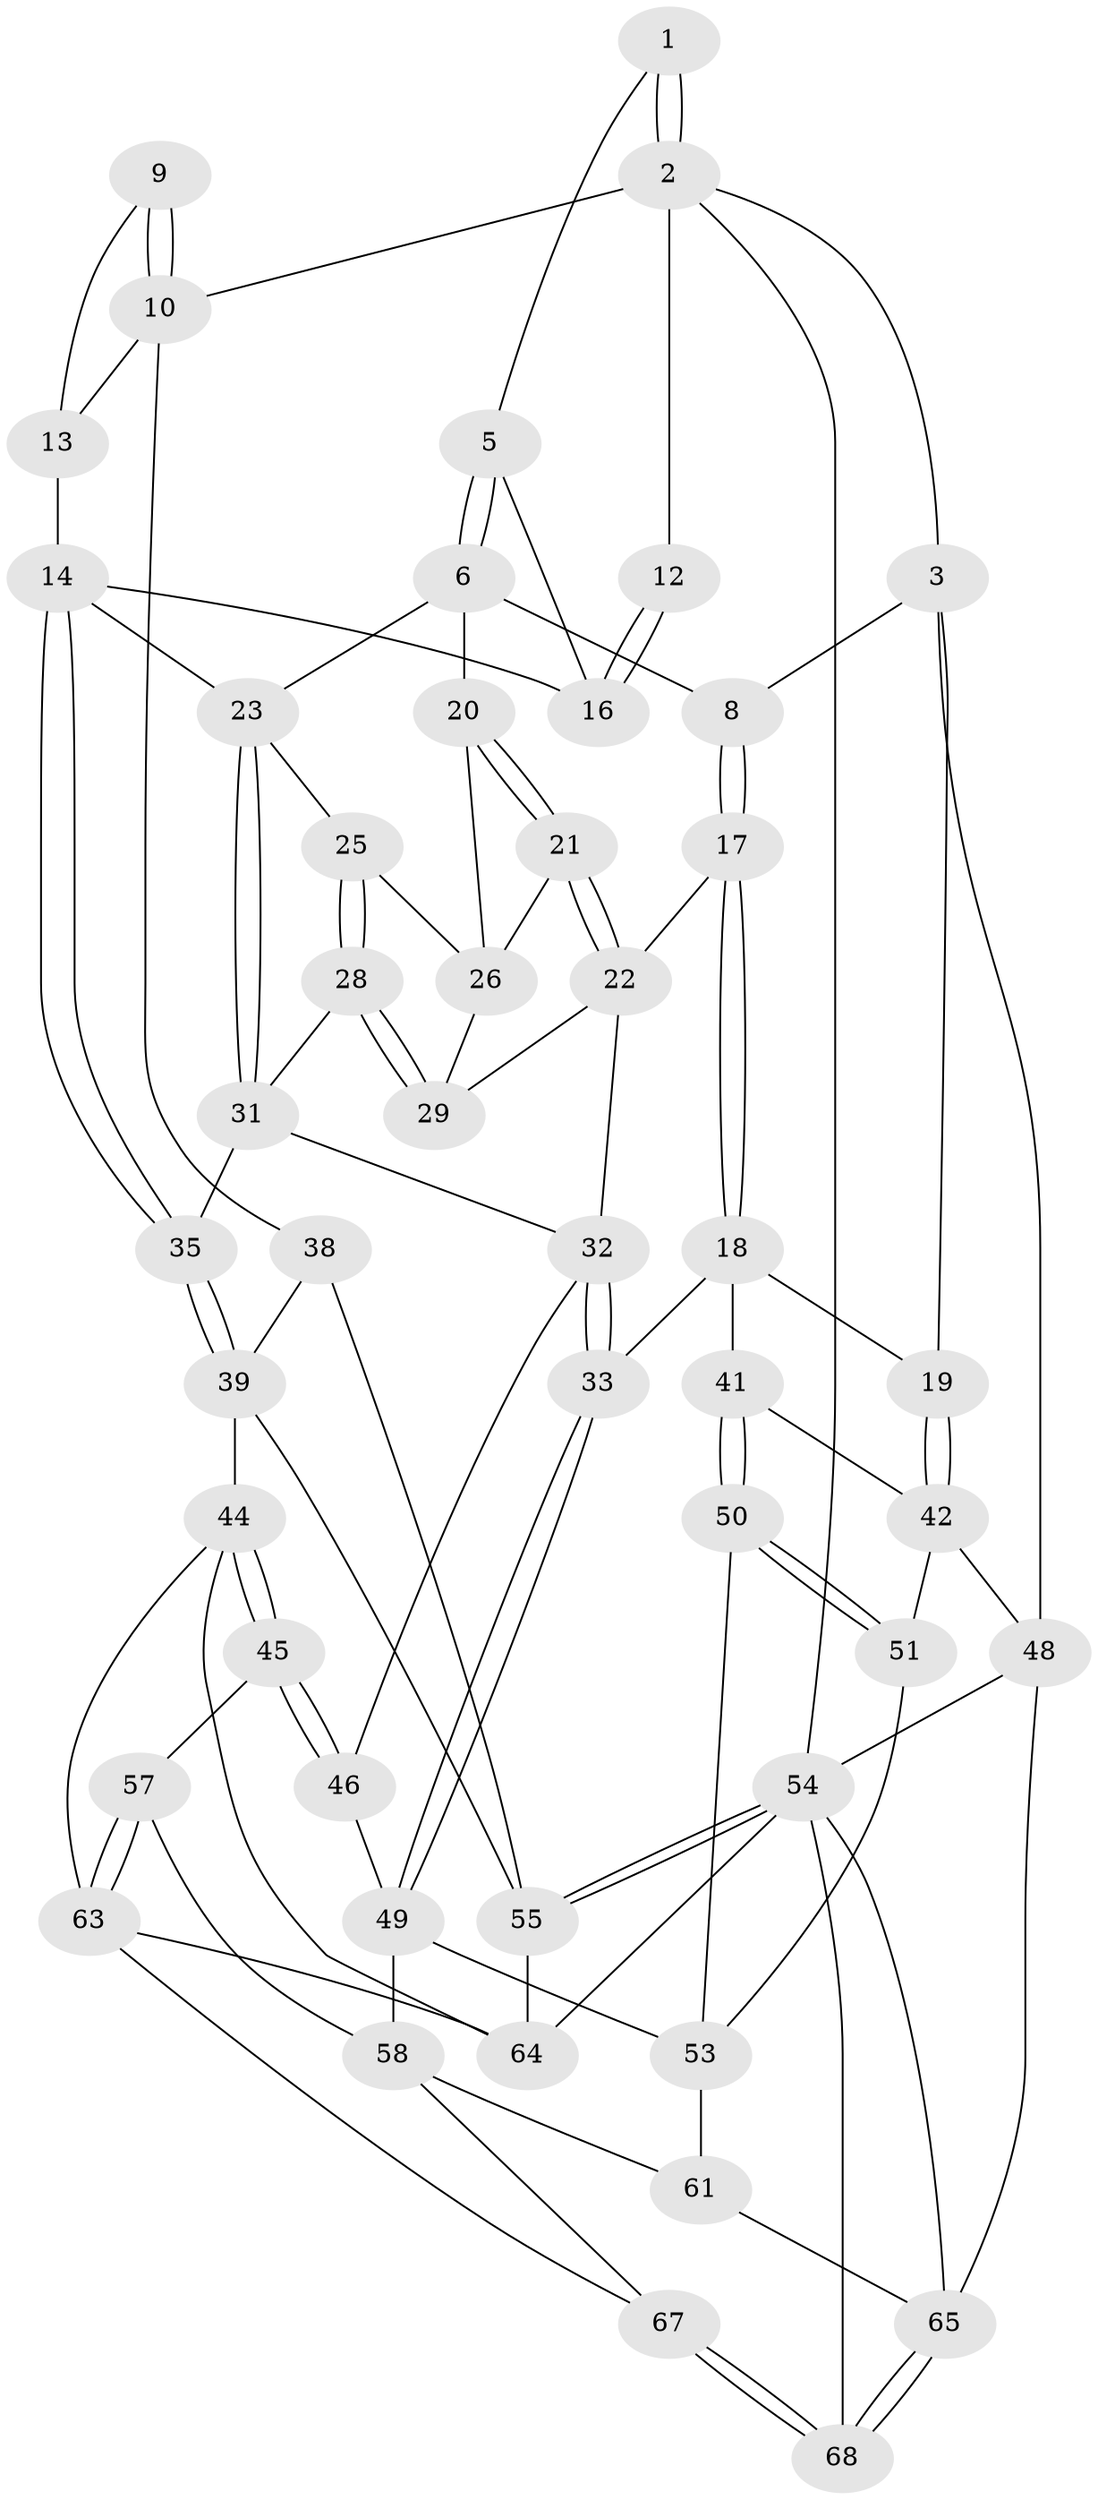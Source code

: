 // Generated by graph-tools (version 1.1) at 2025/24/03/03/25 07:24:39]
// undirected, 49 vertices, 109 edges
graph export_dot {
graph [start="1"]
  node [color=gray90,style=filled];
  1 [pos="+0.7223769522025957+0"];
  2 [pos="+1+0",super="+11"];
  3 [pos="+0+0",super="+4"];
  5 [pos="+0.7359662967289585+0.03789880310652089"];
  6 [pos="+0.5574088062439655+0.10592577451591575",super="+7"];
  8 [pos="+0.3802463918405867+0"];
  9 [pos="+0.8236742243759314+0.07365876112814333"];
  10 [pos="+1+0.16425358631362647",super="+37"];
  12 [pos="+0.8106273328629704+0.06577854672307872"];
  13 [pos="+0.87361017549825+0.267719065892068"];
  14 [pos="+0.8272642544294779+0.2696931226062343",super="+15"];
  16 [pos="+0.7408511583236833+0.045143339104966734"];
  17 [pos="+0.20559485389992754+0.19128583215010522"];
  18 [pos="+0.17782763809878263+0.2044945770094833",super="+34"];
  19 [pos="+0+0.08902075816863443"];
  20 [pos="+0.39735643345880844+0.13801310285725726"];
  21 [pos="+0.32826524489631825+0.21094140667675745"];
  22 [pos="+0.3124302394539331+0.21847007303274166",super="+30"];
  23 [pos="+0.6127691530077275+0.25243255397961206",super="+24"];
  25 [pos="+0.49755077703587264+0.19988104002952503"];
  26 [pos="+0.4473430529123801+0.20029694896043185",super="+27"];
  28 [pos="+0.4548398831705066+0.3248899814476653"];
  29 [pos="+0.4200644820640137+0.3422291163643611"];
  31 [pos="+0.6035493452797087+0.28928794306663197",super="+36"];
  32 [pos="+0.37975562572563865+0.4130062513542196",super="+40"];
  33 [pos="+0.34334139363827765+0.4480849913661731"];
  35 [pos="+0.7321832946783544+0.41528039350390594"];
  38 [pos="+1+0.440341869945048"];
  39 [pos="+0.7329854026849636+0.41637754426108764",super="+43"];
  41 [pos="+0.20695629838770183+0.43673534286180277"];
  42 [pos="+0+0.25545230264749763",super="+47"];
  44 [pos="+0.7403983247544343+0.680787413366429",super="+62"];
  45 [pos="+0.6864719577199726+0.6766938361265854"];
  46 [pos="+0.5893026974246376+0.5732991646348872"];
  48 [pos="+0+0.7061220330251803"];
  49 [pos="+0.3874117053806343+0.5930480527294274",super="+52"];
  50 [pos="+0.19280472566810095+0.4539933909319202"];
  51 [pos="+0+0.6572046281905295"];
  53 [pos="+0.21065302359188687+0.6705963809246027",super="+59"];
  54 [pos="+1+1",super="+71"];
  55 [pos="+1+0.6909075753490763",super="+56"];
  57 [pos="+0.5953715126401039+0.7460372314266811"];
  58 [pos="+0.423366052209776+0.7840737133011153",super="+60"];
  61 [pos="+0.20159235670330874+0.7942124275134745"];
  63 [pos="+0.628423200868055+1",super="+69"];
  64 [pos="+0.8647386035451733+0.9021341797905659",super="+70"];
  65 [pos="+0.16706023349465518+0.8373432865029385",super="+66"];
  67 [pos="+0.39001931341985474+1"];
  68 [pos="+0.2698757395484325+1"];
  1 -- 2;
  1 -- 2;
  1 -- 5;
  2 -- 3;
  2 -- 54;
  2 -- 10;
  2 -- 12;
  3 -- 19;
  3 -- 48;
  3 -- 8;
  5 -- 6;
  5 -- 6;
  5 -- 16;
  6 -- 23;
  6 -- 8;
  6 -- 20;
  8 -- 17;
  8 -- 17;
  9 -- 10;
  9 -- 10;
  9 -- 13;
  10 -- 13;
  10 -- 38;
  12 -- 16;
  12 -- 16;
  13 -- 14;
  14 -- 35;
  14 -- 35;
  14 -- 16;
  14 -- 23;
  17 -- 18;
  17 -- 18;
  17 -- 22;
  18 -- 19;
  18 -- 33;
  18 -- 41;
  19 -- 42;
  19 -- 42;
  20 -- 21;
  20 -- 21;
  20 -- 26;
  21 -- 22;
  21 -- 22;
  21 -- 26;
  22 -- 32;
  22 -- 29;
  23 -- 31;
  23 -- 31;
  23 -- 25;
  25 -- 26;
  25 -- 28;
  25 -- 28;
  26 -- 29;
  28 -- 29;
  28 -- 29;
  28 -- 31;
  31 -- 35;
  31 -- 32;
  32 -- 33;
  32 -- 33;
  32 -- 46;
  33 -- 49;
  33 -- 49;
  35 -- 39;
  35 -- 39;
  38 -- 39;
  38 -- 55;
  39 -- 44;
  39 -- 55;
  41 -- 42;
  41 -- 50;
  41 -- 50;
  42 -- 48;
  42 -- 51;
  44 -- 45;
  44 -- 45;
  44 -- 64;
  44 -- 63;
  45 -- 46;
  45 -- 46;
  45 -- 57;
  46 -- 49;
  48 -- 65;
  48 -- 54;
  49 -- 58;
  49 -- 53;
  50 -- 51;
  50 -- 51;
  50 -- 53;
  51 -- 53;
  53 -- 61;
  54 -- 55;
  54 -- 55;
  54 -- 64;
  54 -- 65;
  54 -- 68;
  55 -- 64;
  57 -- 58;
  57 -- 63;
  57 -- 63;
  58 -- 67;
  58 -- 61;
  61 -- 65;
  63 -- 67;
  63 -- 64;
  65 -- 68;
  65 -- 68;
  67 -- 68;
  67 -- 68;
}
